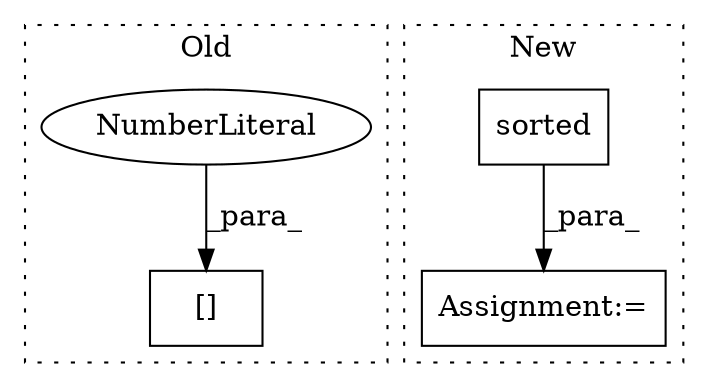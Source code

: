 digraph G {
subgraph cluster0 {
1 [label="[]" a="2" s="38608,38620" l="11,1" shape="box"];
3 [label="NumberLiteral" a="34" s="38619" l="1" shape="ellipse"];
label = "Old";
style="dotted";
}
subgraph cluster1 {
2 [label="sorted" a="32" s="38799,38838" l="7,1" shape="box"];
4 [label="Assignment:=" a="7" s="38978" l="1" shape="box"];
label = "New";
style="dotted";
}
2 -> 4 [label="_para_"];
3 -> 1 [label="_para_"];
}